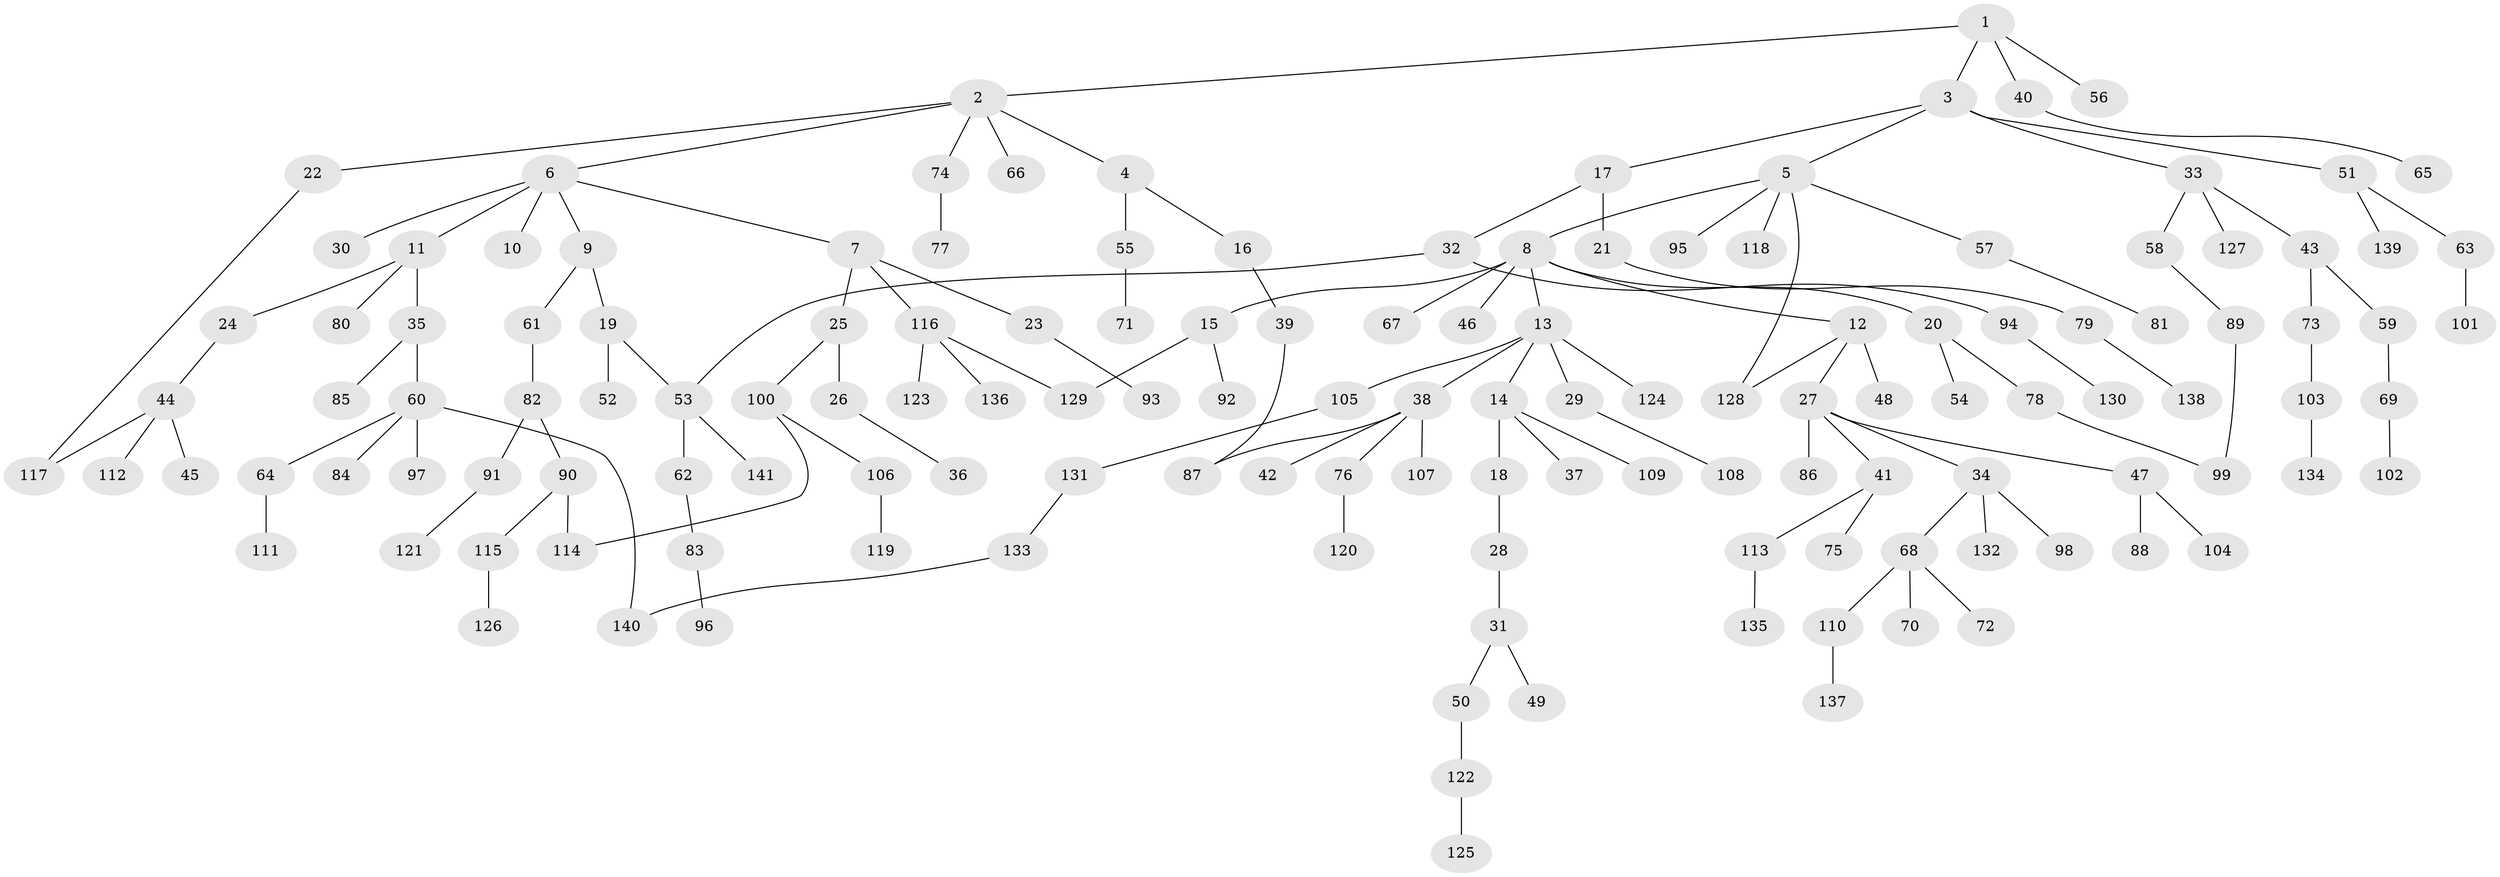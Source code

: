 // Generated by graph-tools (version 1.1) at 2025/25/03/09/25 03:25:33]
// undirected, 141 vertices, 148 edges
graph export_dot {
graph [start="1"]
  node [color=gray90,style=filled];
  1;
  2;
  3;
  4;
  5;
  6;
  7;
  8;
  9;
  10;
  11;
  12;
  13;
  14;
  15;
  16;
  17;
  18;
  19;
  20;
  21;
  22;
  23;
  24;
  25;
  26;
  27;
  28;
  29;
  30;
  31;
  32;
  33;
  34;
  35;
  36;
  37;
  38;
  39;
  40;
  41;
  42;
  43;
  44;
  45;
  46;
  47;
  48;
  49;
  50;
  51;
  52;
  53;
  54;
  55;
  56;
  57;
  58;
  59;
  60;
  61;
  62;
  63;
  64;
  65;
  66;
  67;
  68;
  69;
  70;
  71;
  72;
  73;
  74;
  75;
  76;
  77;
  78;
  79;
  80;
  81;
  82;
  83;
  84;
  85;
  86;
  87;
  88;
  89;
  90;
  91;
  92;
  93;
  94;
  95;
  96;
  97;
  98;
  99;
  100;
  101;
  102;
  103;
  104;
  105;
  106;
  107;
  108;
  109;
  110;
  111;
  112;
  113;
  114;
  115;
  116;
  117;
  118;
  119;
  120;
  121;
  122;
  123;
  124;
  125;
  126;
  127;
  128;
  129;
  130;
  131;
  132;
  133;
  134;
  135;
  136;
  137;
  138;
  139;
  140;
  141;
  1 -- 2;
  1 -- 3;
  1 -- 40;
  1 -- 56;
  2 -- 4;
  2 -- 6;
  2 -- 22;
  2 -- 66;
  2 -- 74;
  3 -- 5;
  3 -- 17;
  3 -- 33;
  3 -- 51;
  4 -- 16;
  4 -- 55;
  5 -- 8;
  5 -- 57;
  5 -- 95;
  5 -- 118;
  5 -- 128;
  6 -- 7;
  6 -- 9;
  6 -- 10;
  6 -- 11;
  6 -- 30;
  7 -- 23;
  7 -- 25;
  7 -- 116;
  8 -- 12;
  8 -- 13;
  8 -- 15;
  8 -- 20;
  8 -- 46;
  8 -- 67;
  9 -- 19;
  9 -- 61;
  11 -- 24;
  11 -- 35;
  11 -- 80;
  12 -- 27;
  12 -- 48;
  12 -- 128;
  13 -- 14;
  13 -- 29;
  13 -- 38;
  13 -- 105;
  13 -- 124;
  14 -- 18;
  14 -- 37;
  14 -- 109;
  15 -- 92;
  15 -- 129;
  16 -- 39;
  17 -- 21;
  17 -- 32;
  18 -- 28;
  19 -- 52;
  19 -- 53;
  20 -- 54;
  20 -- 78;
  21 -- 79;
  22 -- 117;
  23 -- 93;
  24 -- 44;
  25 -- 26;
  25 -- 100;
  26 -- 36;
  27 -- 34;
  27 -- 41;
  27 -- 47;
  27 -- 86;
  28 -- 31;
  29 -- 108;
  31 -- 49;
  31 -- 50;
  32 -- 53;
  32 -- 94;
  33 -- 43;
  33 -- 58;
  33 -- 127;
  34 -- 68;
  34 -- 98;
  34 -- 132;
  35 -- 60;
  35 -- 85;
  38 -- 42;
  38 -- 76;
  38 -- 87;
  38 -- 107;
  39 -- 87;
  40 -- 65;
  41 -- 75;
  41 -- 113;
  43 -- 59;
  43 -- 73;
  44 -- 45;
  44 -- 112;
  44 -- 117;
  47 -- 88;
  47 -- 104;
  50 -- 122;
  51 -- 63;
  51 -- 139;
  53 -- 62;
  53 -- 141;
  55 -- 71;
  57 -- 81;
  58 -- 89;
  59 -- 69;
  60 -- 64;
  60 -- 84;
  60 -- 97;
  60 -- 140;
  61 -- 82;
  62 -- 83;
  63 -- 101;
  64 -- 111;
  68 -- 70;
  68 -- 72;
  68 -- 110;
  69 -- 102;
  73 -- 103;
  74 -- 77;
  76 -- 120;
  78 -- 99;
  79 -- 138;
  82 -- 90;
  82 -- 91;
  83 -- 96;
  89 -- 99;
  90 -- 115;
  90 -- 114;
  91 -- 121;
  94 -- 130;
  100 -- 106;
  100 -- 114;
  103 -- 134;
  105 -- 131;
  106 -- 119;
  110 -- 137;
  113 -- 135;
  115 -- 126;
  116 -- 123;
  116 -- 129;
  116 -- 136;
  122 -- 125;
  131 -- 133;
  133 -- 140;
}
